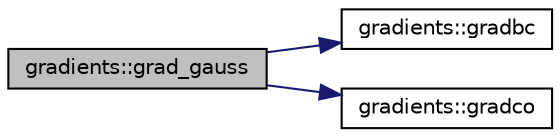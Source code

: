digraph "gradients::grad_gauss"
{
 // LATEX_PDF_SIZE
  edge [fontname="Helvetica",fontsize="10",labelfontname="Helvetica",labelfontsize="10"];
  node [fontname="Helvetica",fontsize="10",shape=record];
  rankdir="LR";
  Node1 [label="gradients::grad_gauss",height=0.2,width=0.4,color="black", fillcolor="grey75", style="filled", fontcolor="black",tooltip=" "];
  Node1 -> Node2 [color="midnightblue",fontsize="10",style="solid",fontname="Helvetica"];
  Node2 [label="gradients::gradbc",height=0.2,width=0.4,color="black", fillcolor="white", style="filled",URL="$namespacegradients.html#abd2236c107f7c7c31c3f7fb638bb7b21",tooltip=" "];
  Node1 -> Node3 [color="midnightblue",fontsize="10",style="solid",fontname="Helvetica"];
  Node3 [label="gradients::gradco",height=0.2,width=0.4,color="black", fillcolor="white", style="filled",URL="$namespacegradients.html#a437864d9f0535f851ceb4272b256f4ea",tooltip=" "];
}
